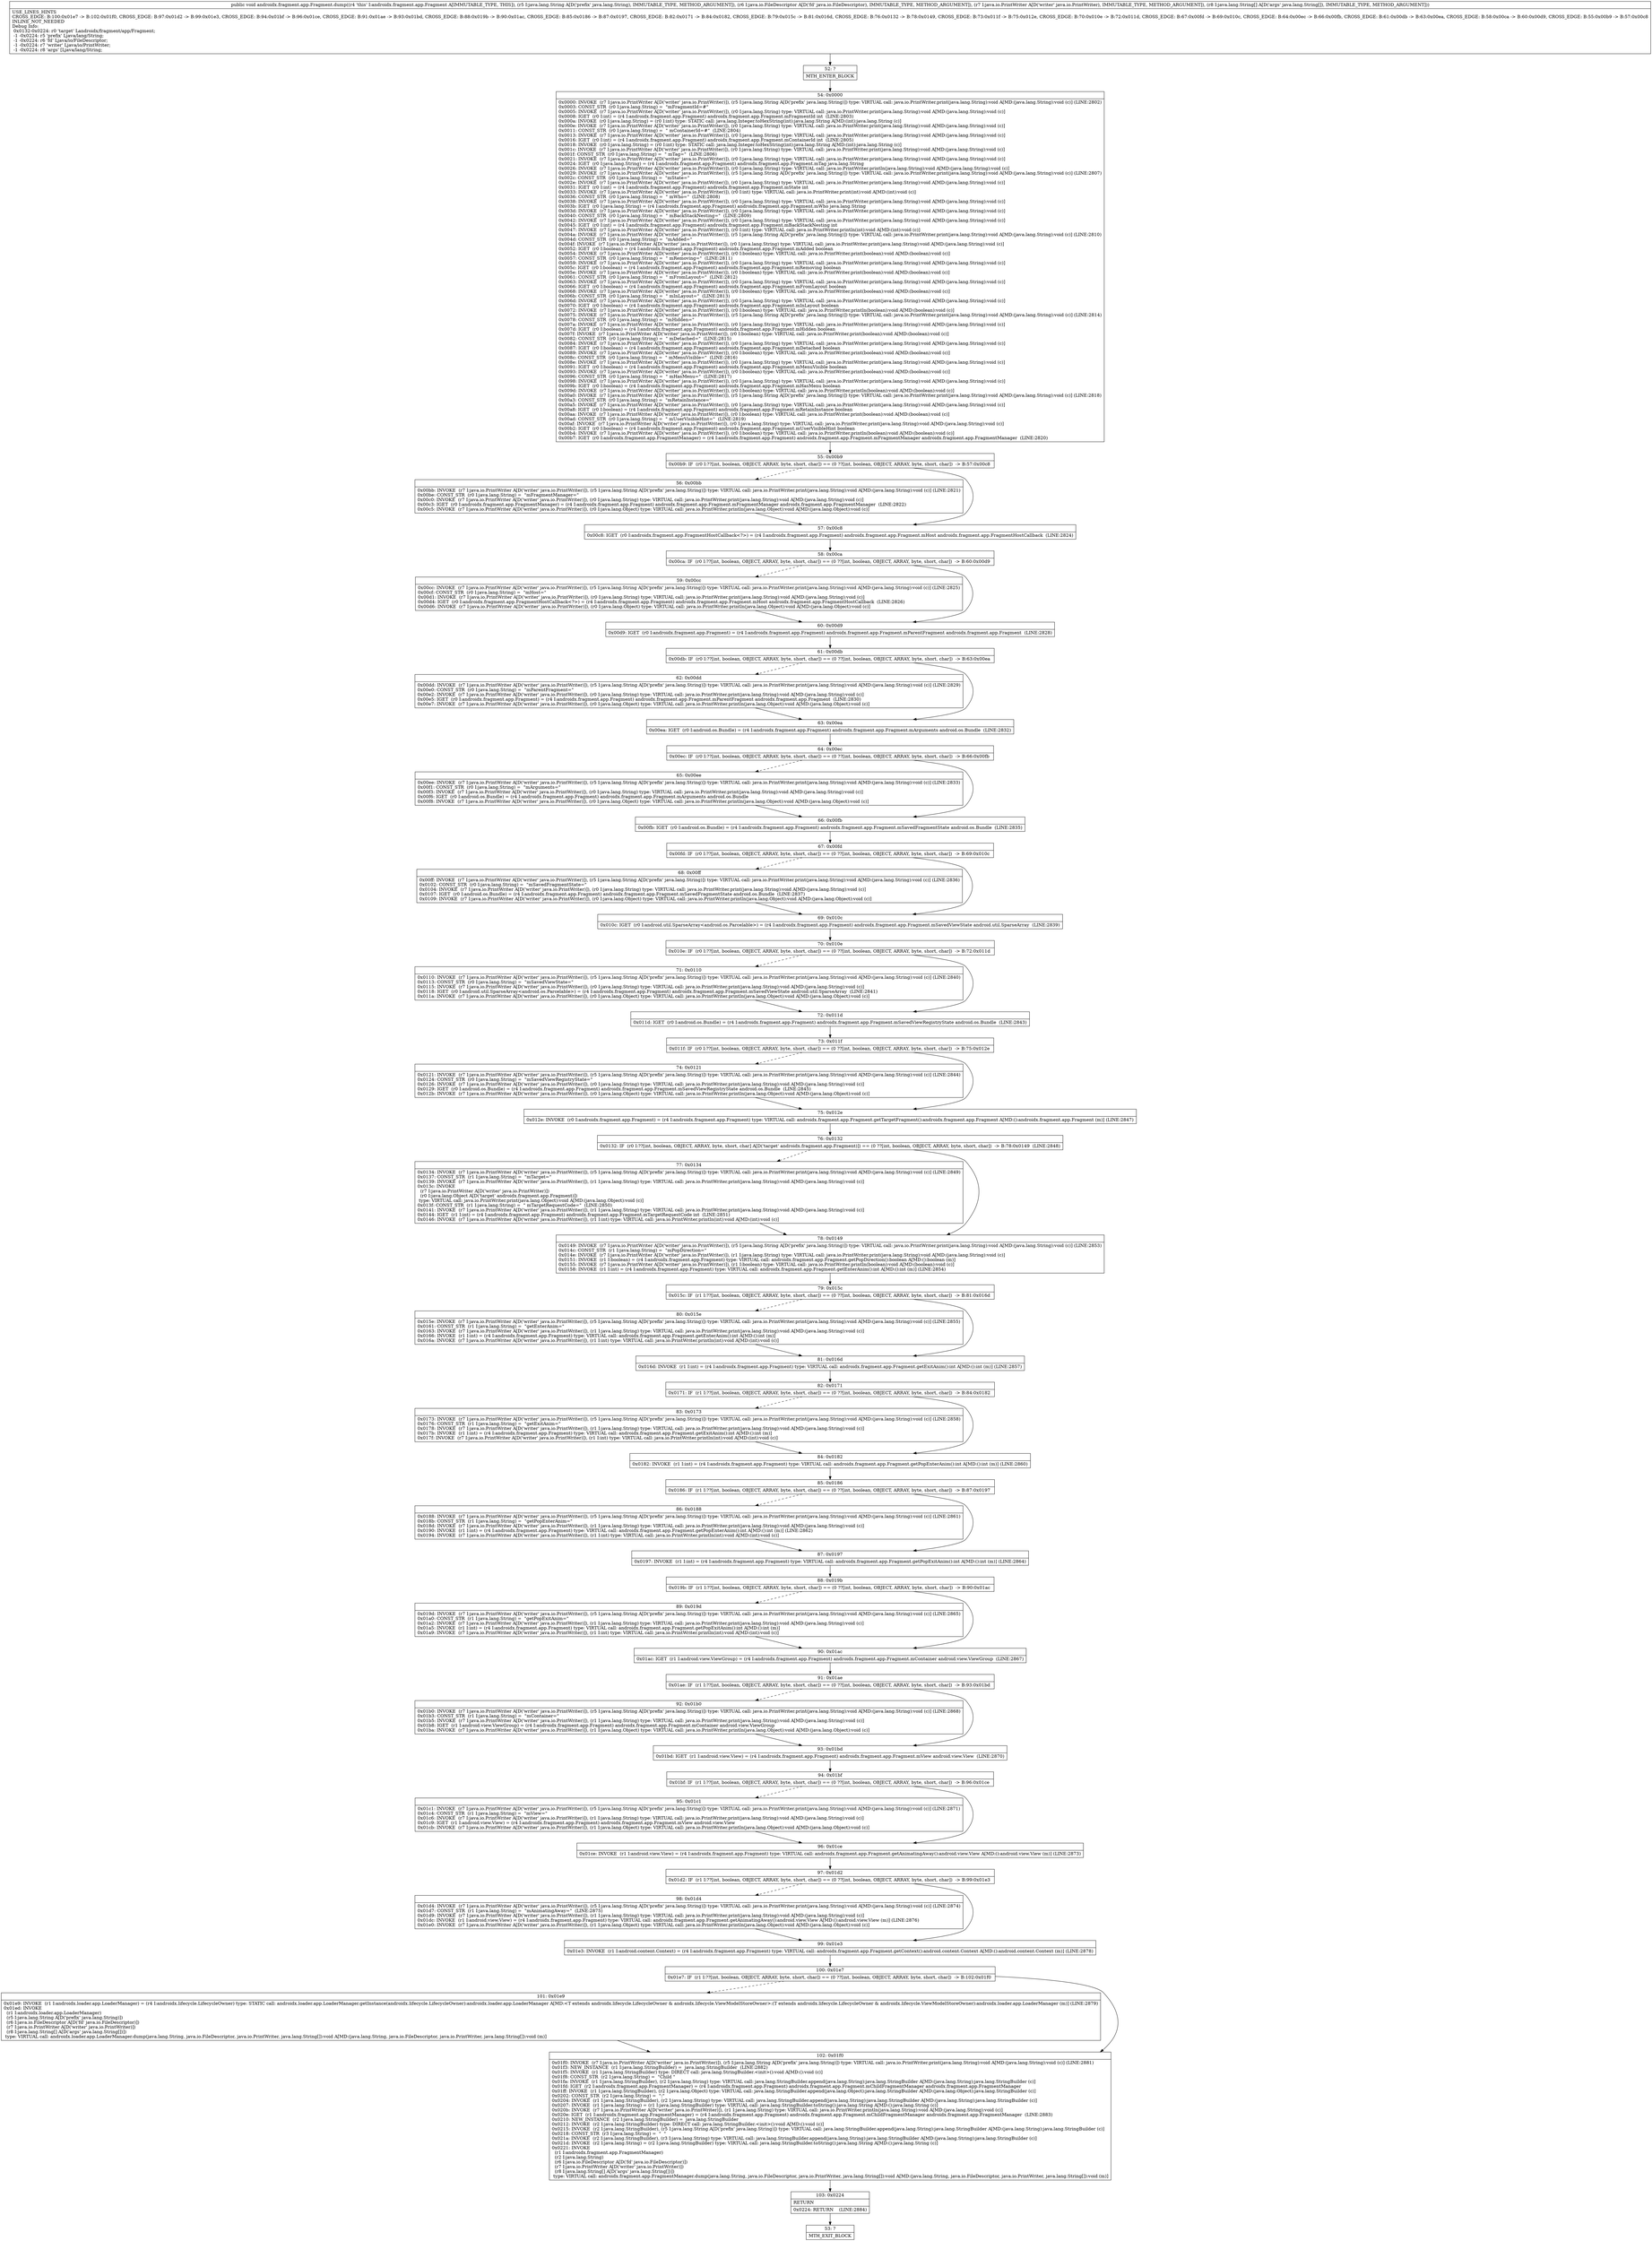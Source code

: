 digraph "CFG forandroidx.fragment.app.Fragment.dump(Ljava\/lang\/String;Ljava\/io\/FileDescriptor;Ljava\/io\/PrintWriter;[Ljava\/lang\/String;)V" {
Node_52 [shape=record,label="{52\:\ ?|MTH_ENTER_BLOCK\l}"];
Node_54 [shape=record,label="{54\:\ 0x0000|0x0000: INVOKE  (r7 I:java.io.PrintWriter A[D('writer' java.io.PrintWriter)]), (r5 I:java.lang.String A[D('prefix' java.lang.String)]) type: VIRTUAL call: java.io.PrintWriter.print(java.lang.String):void A[MD:(java.lang.String):void (c)] (LINE:2802)\l0x0003: CONST_STR  (r0 I:java.lang.String) =  \"mFragmentId=#\" \l0x0005: INVOKE  (r7 I:java.io.PrintWriter A[D('writer' java.io.PrintWriter)]), (r0 I:java.lang.String) type: VIRTUAL call: java.io.PrintWriter.print(java.lang.String):void A[MD:(java.lang.String):void (c)]\l0x0008: IGET  (r0 I:int) = (r4 I:androidx.fragment.app.Fragment) androidx.fragment.app.Fragment.mFragmentId int  (LINE:2803)\l0x000a: INVOKE  (r0 I:java.lang.String) = (r0 I:int) type: STATIC call: java.lang.Integer.toHexString(int):java.lang.String A[MD:(int):java.lang.String (c)]\l0x000e: INVOKE  (r7 I:java.io.PrintWriter A[D('writer' java.io.PrintWriter)]), (r0 I:java.lang.String) type: VIRTUAL call: java.io.PrintWriter.print(java.lang.String):void A[MD:(java.lang.String):void (c)]\l0x0011: CONST_STR  (r0 I:java.lang.String) =  \" mContainerId=#\"  (LINE:2804)\l0x0013: INVOKE  (r7 I:java.io.PrintWriter A[D('writer' java.io.PrintWriter)]), (r0 I:java.lang.String) type: VIRTUAL call: java.io.PrintWriter.print(java.lang.String):void A[MD:(java.lang.String):void (c)]\l0x0016: IGET  (r0 I:int) = (r4 I:androidx.fragment.app.Fragment) androidx.fragment.app.Fragment.mContainerId int  (LINE:2805)\l0x0018: INVOKE  (r0 I:java.lang.String) = (r0 I:int) type: STATIC call: java.lang.Integer.toHexString(int):java.lang.String A[MD:(int):java.lang.String (c)]\l0x001c: INVOKE  (r7 I:java.io.PrintWriter A[D('writer' java.io.PrintWriter)]), (r0 I:java.lang.String) type: VIRTUAL call: java.io.PrintWriter.print(java.lang.String):void A[MD:(java.lang.String):void (c)]\l0x001f: CONST_STR  (r0 I:java.lang.String) =  \" mTag=\"  (LINE:2806)\l0x0021: INVOKE  (r7 I:java.io.PrintWriter A[D('writer' java.io.PrintWriter)]), (r0 I:java.lang.String) type: VIRTUAL call: java.io.PrintWriter.print(java.lang.String):void A[MD:(java.lang.String):void (c)]\l0x0024: IGET  (r0 I:java.lang.String) = (r4 I:androidx.fragment.app.Fragment) androidx.fragment.app.Fragment.mTag java.lang.String \l0x0026: INVOKE  (r7 I:java.io.PrintWriter A[D('writer' java.io.PrintWriter)]), (r0 I:java.lang.String) type: VIRTUAL call: java.io.PrintWriter.println(java.lang.String):void A[MD:(java.lang.String):void (c)]\l0x0029: INVOKE  (r7 I:java.io.PrintWriter A[D('writer' java.io.PrintWriter)]), (r5 I:java.lang.String A[D('prefix' java.lang.String)]) type: VIRTUAL call: java.io.PrintWriter.print(java.lang.String):void A[MD:(java.lang.String):void (c)] (LINE:2807)\l0x002c: CONST_STR  (r0 I:java.lang.String) =  \"mState=\" \l0x002e: INVOKE  (r7 I:java.io.PrintWriter A[D('writer' java.io.PrintWriter)]), (r0 I:java.lang.String) type: VIRTUAL call: java.io.PrintWriter.print(java.lang.String):void A[MD:(java.lang.String):void (c)]\l0x0031: IGET  (r0 I:int) = (r4 I:androidx.fragment.app.Fragment) androidx.fragment.app.Fragment.mState int \l0x0033: INVOKE  (r7 I:java.io.PrintWriter A[D('writer' java.io.PrintWriter)]), (r0 I:int) type: VIRTUAL call: java.io.PrintWriter.print(int):void A[MD:(int):void (c)]\l0x0036: CONST_STR  (r0 I:java.lang.String) =  \" mWho=\"  (LINE:2808)\l0x0038: INVOKE  (r7 I:java.io.PrintWriter A[D('writer' java.io.PrintWriter)]), (r0 I:java.lang.String) type: VIRTUAL call: java.io.PrintWriter.print(java.lang.String):void A[MD:(java.lang.String):void (c)]\l0x003b: IGET  (r0 I:java.lang.String) = (r4 I:androidx.fragment.app.Fragment) androidx.fragment.app.Fragment.mWho java.lang.String \l0x003d: INVOKE  (r7 I:java.io.PrintWriter A[D('writer' java.io.PrintWriter)]), (r0 I:java.lang.String) type: VIRTUAL call: java.io.PrintWriter.print(java.lang.String):void A[MD:(java.lang.String):void (c)]\l0x0040: CONST_STR  (r0 I:java.lang.String) =  \" mBackStackNesting=\"  (LINE:2809)\l0x0042: INVOKE  (r7 I:java.io.PrintWriter A[D('writer' java.io.PrintWriter)]), (r0 I:java.lang.String) type: VIRTUAL call: java.io.PrintWriter.print(java.lang.String):void A[MD:(java.lang.String):void (c)]\l0x0045: IGET  (r0 I:int) = (r4 I:androidx.fragment.app.Fragment) androidx.fragment.app.Fragment.mBackStackNesting int \l0x0047: INVOKE  (r7 I:java.io.PrintWriter A[D('writer' java.io.PrintWriter)]), (r0 I:int) type: VIRTUAL call: java.io.PrintWriter.println(int):void A[MD:(int):void (c)]\l0x004a: INVOKE  (r7 I:java.io.PrintWriter A[D('writer' java.io.PrintWriter)]), (r5 I:java.lang.String A[D('prefix' java.lang.String)]) type: VIRTUAL call: java.io.PrintWriter.print(java.lang.String):void A[MD:(java.lang.String):void (c)] (LINE:2810)\l0x004d: CONST_STR  (r0 I:java.lang.String) =  \"mAdded=\" \l0x004f: INVOKE  (r7 I:java.io.PrintWriter A[D('writer' java.io.PrintWriter)]), (r0 I:java.lang.String) type: VIRTUAL call: java.io.PrintWriter.print(java.lang.String):void A[MD:(java.lang.String):void (c)]\l0x0052: IGET  (r0 I:boolean) = (r4 I:androidx.fragment.app.Fragment) androidx.fragment.app.Fragment.mAdded boolean \l0x0054: INVOKE  (r7 I:java.io.PrintWriter A[D('writer' java.io.PrintWriter)]), (r0 I:boolean) type: VIRTUAL call: java.io.PrintWriter.print(boolean):void A[MD:(boolean):void (c)]\l0x0057: CONST_STR  (r0 I:java.lang.String) =  \" mRemoving=\"  (LINE:2811)\l0x0059: INVOKE  (r7 I:java.io.PrintWriter A[D('writer' java.io.PrintWriter)]), (r0 I:java.lang.String) type: VIRTUAL call: java.io.PrintWriter.print(java.lang.String):void A[MD:(java.lang.String):void (c)]\l0x005c: IGET  (r0 I:boolean) = (r4 I:androidx.fragment.app.Fragment) androidx.fragment.app.Fragment.mRemoving boolean \l0x005e: INVOKE  (r7 I:java.io.PrintWriter A[D('writer' java.io.PrintWriter)]), (r0 I:boolean) type: VIRTUAL call: java.io.PrintWriter.print(boolean):void A[MD:(boolean):void (c)]\l0x0061: CONST_STR  (r0 I:java.lang.String) =  \" mFromLayout=\"  (LINE:2812)\l0x0063: INVOKE  (r7 I:java.io.PrintWriter A[D('writer' java.io.PrintWriter)]), (r0 I:java.lang.String) type: VIRTUAL call: java.io.PrintWriter.print(java.lang.String):void A[MD:(java.lang.String):void (c)]\l0x0066: IGET  (r0 I:boolean) = (r4 I:androidx.fragment.app.Fragment) androidx.fragment.app.Fragment.mFromLayout boolean \l0x0068: INVOKE  (r7 I:java.io.PrintWriter A[D('writer' java.io.PrintWriter)]), (r0 I:boolean) type: VIRTUAL call: java.io.PrintWriter.print(boolean):void A[MD:(boolean):void (c)]\l0x006b: CONST_STR  (r0 I:java.lang.String) =  \" mInLayout=\"  (LINE:2813)\l0x006d: INVOKE  (r7 I:java.io.PrintWriter A[D('writer' java.io.PrintWriter)]), (r0 I:java.lang.String) type: VIRTUAL call: java.io.PrintWriter.print(java.lang.String):void A[MD:(java.lang.String):void (c)]\l0x0070: IGET  (r0 I:boolean) = (r4 I:androidx.fragment.app.Fragment) androidx.fragment.app.Fragment.mInLayout boolean \l0x0072: INVOKE  (r7 I:java.io.PrintWriter A[D('writer' java.io.PrintWriter)]), (r0 I:boolean) type: VIRTUAL call: java.io.PrintWriter.println(boolean):void A[MD:(boolean):void (c)]\l0x0075: INVOKE  (r7 I:java.io.PrintWriter A[D('writer' java.io.PrintWriter)]), (r5 I:java.lang.String A[D('prefix' java.lang.String)]) type: VIRTUAL call: java.io.PrintWriter.print(java.lang.String):void A[MD:(java.lang.String):void (c)] (LINE:2814)\l0x0078: CONST_STR  (r0 I:java.lang.String) =  \"mHidden=\" \l0x007a: INVOKE  (r7 I:java.io.PrintWriter A[D('writer' java.io.PrintWriter)]), (r0 I:java.lang.String) type: VIRTUAL call: java.io.PrintWriter.print(java.lang.String):void A[MD:(java.lang.String):void (c)]\l0x007d: IGET  (r0 I:boolean) = (r4 I:androidx.fragment.app.Fragment) androidx.fragment.app.Fragment.mHidden boolean \l0x007f: INVOKE  (r7 I:java.io.PrintWriter A[D('writer' java.io.PrintWriter)]), (r0 I:boolean) type: VIRTUAL call: java.io.PrintWriter.print(boolean):void A[MD:(boolean):void (c)]\l0x0082: CONST_STR  (r0 I:java.lang.String) =  \" mDetached=\"  (LINE:2815)\l0x0084: INVOKE  (r7 I:java.io.PrintWriter A[D('writer' java.io.PrintWriter)]), (r0 I:java.lang.String) type: VIRTUAL call: java.io.PrintWriter.print(java.lang.String):void A[MD:(java.lang.String):void (c)]\l0x0087: IGET  (r0 I:boolean) = (r4 I:androidx.fragment.app.Fragment) androidx.fragment.app.Fragment.mDetached boolean \l0x0089: INVOKE  (r7 I:java.io.PrintWriter A[D('writer' java.io.PrintWriter)]), (r0 I:boolean) type: VIRTUAL call: java.io.PrintWriter.print(boolean):void A[MD:(boolean):void (c)]\l0x008c: CONST_STR  (r0 I:java.lang.String) =  \" mMenuVisible=\"  (LINE:2816)\l0x008e: INVOKE  (r7 I:java.io.PrintWriter A[D('writer' java.io.PrintWriter)]), (r0 I:java.lang.String) type: VIRTUAL call: java.io.PrintWriter.print(java.lang.String):void A[MD:(java.lang.String):void (c)]\l0x0091: IGET  (r0 I:boolean) = (r4 I:androidx.fragment.app.Fragment) androidx.fragment.app.Fragment.mMenuVisible boolean \l0x0093: INVOKE  (r7 I:java.io.PrintWriter A[D('writer' java.io.PrintWriter)]), (r0 I:boolean) type: VIRTUAL call: java.io.PrintWriter.print(boolean):void A[MD:(boolean):void (c)]\l0x0096: CONST_STR  (r0 I:java.lang.String) =  \" mHasMenu=\"  (LINE:2817)\l0x0098: INVOKE  (r7 I:java.io.PrintWriter A[D('writer' java.io.PrintWriter)]), (r0 I:java.lang.String) type: VIRTUAL call: java.io.PrintWriter.print(java.lang.String):void A[MD:(java.lang.String):void (c)]\l0x009b: IGET  (r0 I:boolean) = (r4 I:androidx.fragment.app.Fragment) androidx.fragment.app.Fragment.mHasMenu boolean \l0x009d: INVOKE  (r7 I:java.io.PrintWriter A[D('writer' java.io.PrintWriter)]), (r0 I:boolean) type: VIRTUAL call: java.io.PrintWriter.println(boolean):void A[MD:(boolean):void (c)]\l0x00a0: INVOKE  (r7 I:java.io.PrintWriter A[D('writer' java.io.PrintWriter)]), (r5 I:java.lang.String A[D('prefix' java.lang.String)]) type: VIRTUAL call: java.io.PrintWriter.print(java.lang.String):void A[MD:(java.lang.String):void (c)] (LINE:2818)\l0x00a3: CONST_STR  (r0 I:java.lang.String) =  \"mRetainInstance=\" \l0x00a5: INVOKE  (r7 I:java.io.PrintWriter A[D('writer' java.io.PrintWriter)]), (r0 I:java.lang.String) type: VIRTUAL call: java.io.PrintWriter.print(java.lang.String):void A[MD:(java.lang.String):void (c)]\l0x00a8: IGET  (r0 I:boolean) = (r4 I:androidx.fragment.app.Fragment) androidx.fragment.app.Fragment.mRetainInstance boolean \l0x00aa: INVOKE  (r7 I:java.io.PrintWriter A[D('writer' java.io.PrintWriter)]), (r0 I:boolean) type: VIRTUAL call: java.io.PrintWriter.print(boolean):void A[MD:(boolean):void (c)]\l0x00ad: CONST_STR  (r0 I:java.lang.String) =  \" mUserVisibleHint=\"  (LINE:2819)\l0x00af: INVOKE  (r7 I:java.io.PrintWriter A[D('writer' java.io.PrintWriter)]), (r0 I:java.lang.String) type: VIRTUAL call: java.io.PrintWriter.print(java.lang.String):void A[MD:(java.lang.String):void (c)]\l0x00b2: IGET  (r0 I:boolean) = (r4 I:androidx.fragment.app.Fragment) androidx.fragment.app.Fragment.mUserVisibleHint boolean \l0x00b4: INVOKE  (r7 I:java.io.PrintWriter A[D('writer' java.io.PrintWriter)]), (r0 I:boolean) type: VIRTUAL call: java.io.PrintWriter.println(boolean):void A[MD:(boolean):void (c)]\l0x00b7: IGET  (r0 I:androidx.fragment.app.FragmentManager) = (r4 I:androidx.fragment.app.Fragment) androidx.fragment.app.Fragment.mFragmentManager androidx.fragment.app.FragmentManager  (LINE:2820)\l}"];
Node_55 [shape=record,label="{55\:\ 0x00b9|0x00b9: IF  (r0 I:??[int, boolean, OBJECT, ARRAY, byte, short, char]) == (0 ??[int, boolean, OBJECT, ARRAY, byte, short, char])  \-\> B:57:0x00c8 \l}"];
Node_56 [shape=record,label="{56\:\ 0x00bb|0x00bb: INVOKE  (r7 I:java.io.PrintWriter A[D('writer' java.io.PrintWriter)]), (r5 I:java.lang.String A[D('prefix' java.lang.String)]) type: VIRTUAL call: java.io.PrintWriter.print(java.lang.String):void A[MD:(java.lang.String):void (c)] (LINE:2821)\l0x00be: CONST_STR  (r0 I:java.lang.String) =  \"mFragmentManager=\" \l0x00c0: INVOKE  (r7 I:java.io.PrintWriter A[D('writer' java.io.PrintWriter)]), (r0 I:java.lang.String) type: VIRTUAL call: java.io.PrintWriter.print(java.lang.String):void A[MD:(java.lang.String):void (c)]\l0x00c3: IGET  (r0 I:androidx.fragment.app.FragmentManager) = (r4 I:androidx.fragment.app.Fragment) androidx.fragment.app.Fragment.mFragmentManager androidx.fragment.app.FragmentManager  (LINE:2822)\l0x00c5: INVOKE  (r7 I:java.io.PrintWriter A[D('writer' java.io.PrintWriter)]), (r0 I:java.lang.Object) type: VIRTUAL call: java.io.PrintWriter.println(java.lang.Object):void A[MD:(java.lang.Object):void (c)]\l}"];
Node_57 [shape=record,label="{57\:\ 0x00c8|0x00c8: IGET  (r0 I:androidx.fragment.app.FragmentHostCallback\<?\>) = (r4 I:androidx.fragment.app.Fragment) androidx.fragment.app.Fragment.mHost androidx.fragment.app.FragmentHostCallback  (LINE:2824)\l}"];
Node_58 [shape=record,label="{58\:\ 0x00ca|0x00ca: IF  (r0 I:??[int, boolean, OBJECT, ARRAY, byte, short, char]) == (0 ??[int, boolean, OBJECT, ARRAY, byte, short, char])  \-\> B:60:0x00d9 \l}"];
Node_59 [shape=record,label="{59\:\ 0x00cc|0x00cc: INVOKE  (r7 I:java.io.PrintWriter A[D('writer' java.io.PrintWriter)]), (r5 I:java.lang.String A[D('prefix' java.lang.String)]) type: VIRTUAL call: java.io.PrintWriter.print(java.lang.String):void A[MD:(java.lang.String):void (c)] (LINE:2825)\l0x00cf: CONST_STR  (r0 I:java.lang.String) =  \"mHost=\" \l0x00d1: INVOKE  (r7 I:java.io.PrintWriter A[D('writer' java.io.PrintWriter)]), (r0 I:java.lang.String) type: VIRTUAL call: java.io.PrintWriter.print(java.lang.String):void A[MD:(java.lang.String):void (c)]\l0x00d4: IGET  (r0 I:androidx.fragment.app.FragmentHostCallback\<?\>) = (r4 I:androidx.fragment.app.Fragment) androidx.fragment.app.Fragment.mHost androidx.fragment.app.FragmentHostCallback  (LINE:2826)\l0x00d6: INVOKE  (r7 I:java.io.PrintWriter A[D('writer' java.io.PrintWriter)]), (r0 I:java.lang.Object) type: VIRTUAL call: java.io.PrintWriter.println(java.lang.Object):void A[MD:(java.lang.Object):void (c)]\l}"];
Node_60 [shape=record,label="{60\:\ 0x00d9|0x00d9: IGET  (r0 I:androidx.fragment.app.Fragment) = (r4 I:androidx.fragment.app.Fragment) androidx.fragment.app.Fragment.mParentFragment androidx.fragment.app.Fragment  (LINE:2828)\l}"];
Node_61 [shape=record,label="{61\:\ 0x00db|0x00db: IF  (r0 I:??[int, boolean, OBJECT, ARRAY, byte, short, char]) == (0 ??[int, boolean, OBJECT, ARRAY, byte, short, char])  \-\> B:63:0x00ea \l}"];
Node_62 [shape=record,label="{62\:\ 0x00dd|0x00dd: INVOKE  (r7 I:java.io.PrintWriter A[D('writer' java.io.PrintWriter)]), (r5 I:java.lang.String A[D('prefix' java.lang.String)]) type: VIRTUAL call: java.io.PrintWriter.print(java.lang.String):void A[MD:(java.lang.String):void (c)] (LINE:2829)\l0x00e0: CONST_STR  (r0 I:java.lang.String) =  \"mParentFragment=\" \l0x00e2: INVOKE  (r7 I:java.io.PrintWriter A[D('writer' java.io.PrintWriter)]), (r0 I:java.lang.String) type: VIRTUAL call: java.io.PrintWriter.print(java.lang.String):void A[MD:(java.lang.String):void (c)]\l0x00e5: IGET  (r0 I:androidx.fragment.app.Fragment) = (r4 I:androidx.fragment.app.Fragment) androidx.fragment.app.Fragment.mParentFragment androidx.fragment.app.Fragment  (LINE:2830)\l0x00e7: INVOKE  (r7 I:java.io.PrintWriter A[D('writer' java.io.PrintWriter)]), (r0 I:java.lang.Object) type: VIRTUAL call: java.io.PrintWriter.println(java.lang.Object):void A[MD:(java.lang.Object):void (c)]\l}"];
Node_63 [shape=record,label="{63\:\ 0x00ea|0x00ea: IGET  (r0 I:android.os.Bundle) = (r4 I:androidx.fragment.app.Fragment) androidx.fragment.app.Fragment.mArguments android.os.Bundle  (LINE:2832)\l}"];
Node_64 [shape=record,label="{64\:\ 0x00ec|0x00ec: IF  (r0 I:??[int, boolean, OBJECT, ARRAY, byte, short, char]) == (0 ??[int, boolean, OBJECT, ARRAY, byte, short, char])  \-\> B:66:0x00fb \l}"];
Node_65 [shape=record,label="{65\:\ 0x00ee|0x00ee: INVOKE  (r7 I:java.io.PrintWriter A[D('writer' java.io.PrintWriter)]), (r5 I:java.lang.String A[D('prefix' java.lang.String)]) type: VIRTUAL call: java.io.PrintWriter.print(java.lang.String):void A[MD:(java.lang.String):void (c)] (LINE:2833)\l0x00f1: CONST_STR  (r0 I:java.lang.String) =  \"mArguments=\" \l0x00f3: INVOKE  (r7 I:java.io.PrintWriter A[D('writer' java.io.PrintWriter)]), (r0 I:java.lang.String) type: VIRTUAL call: java.io.PrintWriter.print(java.lang.String):void A[MD:(java.lang.String):void (c)]\l0x00f6: IGET  (r0 I:android.os.Bundle) = (r4 I:androidx.fragment.app.Fragment) androidx.fragment.app.Fragment.mArguments android.os.Bundle \l0x00f8: INVOKE  (r7 I:java.io.PrintWriter A[D('writer' java.io.PrintWriter)]), (r0 I:java.lang.Object) type: VIRTUAL call: java.io.PrintWriter.println(java.lang.Object):void A[MD:(java.lang.Object):void (c)]\l}"];
Node_66 [shape=record,label="{66\:\ 0x00fb|0x00fb: IGET  (r0 I:android.os.Bundle) = (r4 I:androidx.fragment.app.Fragment) androidx.fragment.app.Fragment.mSavedFragmentState android.os.Bundle  (LINE:2835)\l}"];
Node_67 [shape=record,label="{67\:\ 0x00fd|0x00fd: IF  (r0 I:??[int, boolean, OBJECT, ARRAY, byte, short, char]) == (0 ??[int, boolean, OBJECT, ARRAY, byte, short, char])  \-\> B:69:0x010c \l}"];
Node_68 [shape=record,label="{68\:\ 0x00ff|0x00ff: INVOKE  (r7 I:java.io.PrintWriter A[D('writer' java.io.PrintWriter)]), (r5 I:java.lang.String A[D('prefix' java.lang.String)]) type: VIRTUAL call: java.io.PrintWriter.print(java.lang.String):void A[MD:(java.lang.String):void (c)] (LINE:2836)\l0x0102: CONST_STR  (r0 I:java.lang.String) =  \"mSavedFragmentState=\" \l0x0104: INVOKE  (r7 I:java.io.PrintWriter A[D('writer' java.io.PrintWriter)]), (r0 I:java.lang.String) type: VIRTUAL call: java.io.PrintWriter.print(java.lang.String):void A[MD:(java.lang.String):void (c)]\l0x0107: IGET  (r0 I:android.os.Bundle) = (r4 I:androidx.fragment.app.Fragment) androidx.fragment.app.Fragment.mSavedFragmentState android.os.Bundle  (LINE:2837)\l0x0109: INVOKE  (r7 I:java.io.PrintWriter A[D('writer' java.io.PrintWriter)]), (r0 I:java.lang.Object) type: VIRTUAL call: java.io.PrintWriter.println(java.lang.Object):void A[MD:(java.lang.Object):void (c)]\l}"];
Node_69 [shape=record,label="{69\:\ 0x010c|0x010c: IGET  (r0 I:android.util.SparseArray\<android.os.Parcelable\>) = (r4 I:androidx.fragment.app.Fragment) androidx.fragment.app.Fragment.mSavedViewState android.util.SparseArray  (LINE:2839)\l}"];
Node_70 [shape=record,label="{70\:\ 0x010e|0x010e: IF  (r0 I:??[int, boolean, OBJECT, ARRAY, byte, short, char]) == (0 ??[int, boolean, OBJECT, ARRAY, byte, short, char])  \-\> B:72:0x011d \l}"];
Node_71 [shape=record,label="{71\:\ 0x0110|0x0110: INVOKE  (r7 I:java.io.PrintWriter A[D('writer' java.io.PrintWriter)]), (r5 I:java.lang.String A[D('prefix' java.lang.String)]) type: VIRTUAL call: java.io.PrintWriter.print(java.lang.String):void A[MD:(java.lang.String):void (c)] (LINE:2840)\l0x0113: CONST_STR  (r0 I:java.lang.String) =  \"mSavedViewState=\" \l0x0115: INVOKE  (r7 I:java.io.PrintWriter A[D('writer' java.io.PrintWriter)]), (r0 I:java.lang.String) type: VIRTUAL call: java.io.PrintWriter.print(java.lang.String):void A[MD:(java.lang.String):void (c)]\l0x0118: IGET  (r0 I:android.util.SparseArray\<android.os.Parcelable\>) = (r4 I:androidx.fragment.app.Fragment) androidx.fragment.app.Fragment.mSavedViewState android.util.SparseArray  (LINE:2841)\l0x011a: INVOKE  (r7 I:java.io.PrintWriter A[D('writer' java.io.PrintWriter)]), (r0 I:java.lang.Object) type: VIRTUAL call: java.io.PrintWriter.println(java.lang.Object):void A[MD:(java.lang.Object):void (c)]\l}"];
Node_72 [shape=record,label="{72\:\ 0x011d|0x011d: IGET  (r0 I:android.os.Bundle) = (r4 I:androidx.fragment.app.Fragment) androidx.fragment.app.Fragment.mSavedViewRegistryState android.os.Bundle  (LINE:2843)\l}"];
Node_73 [shape=record,label="{73\:\ 0x011f|0x011f: IF  (r0 I:??[int, boolean, OBJECT, ARRAY, byte, short, char]) == (0 ??[int, boolean, OBJECT, ARRAY, byte, short, char])  \-\> B:75:0x012e \l}"];
Node_74 [shape=record,label="{74\:\ 0x0121|0x0121: INVOKE  (r7 I:java.io.PrintWriter A[D('writer' java.io.PrintWriter)]), (r5 I:java.lang.String A[D('prefix' java.lang.String)]) type: VIRTUAL call: java.io.PrintWriter.print(java.lang.String):void A[MD:(java.lang.String):void (c)] (LINE:2844)\l0x0124: CONST_STR  (r0 I:java.lang.String) =  \"mSavedViewRegistryState=\" \l0x0126: INVOKE  (r7 I:java.io.PrintWriter A[D('writer' java.io.PrintWriter)]), (r0 I:java.lang.String) type: VIRTUAL call: java.io.PrintWriter.print(java.lang.String):void A[MD:(java.lang.String):void (c)]\l0x0129: IGET  (r0 I:android.os.Bundle) = (r4 I:androidx.fragment.app.Fragment) androidx.fragment.app.Fragment.mSavedViewRegistryState android.os.Bundle  (LINE:2845)\l0x012b: INVOKE  (r7 I:java.io.PrintWriter A[D('writer' java.io.PrintWriter)]), (r0 I:java.lang.Object) type: VIRTUAL call: java.io.PrintWriter.println(java.lang.Object):void A[MD:(java.lang.Object):void (c)]\l}"];
Node_75 [shape=record,label="{75\:\ 0x012e|0x012e: INVOKE  (r0 I:androidx.fragment.app.Fragment) = (r4 I:androidx.fragment.app.Fragment) type: VIRTUAL call: androidx.fragment.app.Fragment.getTargetFragment():androidx.fragment.app.Fragment A[MD:():androidx.fragment.app.Fragment (m)] (LINE:2847)\l}"];
Node_76 [shape=record,label="{76\:\ 0x0132|0x0132: IF  (r0 I:??[int, boolean, OBJECT, ARRAY, byte, short, char] A[D('target' androidx.fragment.app.Fragment)]) == (0 ??[int, boolean, OBJECT, ARRAY, byte, short, char])  \-\> B:78:0x0149  (LINE:2848)\l}"];
Node_77 [shape=record,label="{77\:\ 0x0134|0x0134: INVOKE  (r7 I:java.io.PrintWriter A[D('writer' java.io.PrintWriter)]), (r5 I:java.lang.String A[D('prefix' java.lang.String)]) type: VIRTUAL call: java.io.PrintWriter.print(java.lang.String):void A[MD:(java.lang.String):void (c)] (LINE:2849)\l0x0137: CONST_STR  (r1 I:java.lang.String) =  \"mTarget=\" \l0x0139: INVOKE  (r7 I:java.io.PrintWriter A[D('writer' java.io.PrintWriter)]), (r1 I:java.lang.String) type: VIRTUAL call: java.io.PrintWriter.print(java.lang.String):void A[MD:(java.lang.String):void (c)]\l0x013c: INVOKE  \l  (r7 I:java.io.PrintWriter A[D('writer' java.io.PrintWriter)])\l  (r0 I:java.lang.Object A[D('target' androidx.fragment.app.Fragment)])\l type: VIRTUAL call: java.io.PrintWriter.print(java.lang.Object):void A[MD:(java.lang.Object):void (c)]\l0x013f: CONST_STR  (r1 I:java.lang.String) =  \" mTargetRequestCode=\"  (LINE:2850)\l0x0141: INVOKE  (r7 I:java.io.PrintWriter A[D('writer' java.io.PrintWriter)]), (r1 I:java.lang.String) type: VIRTUAL call: java.io.PrintWriter.print(java.lang.String):void A[MD:(java.lang.String):void (c)]\l0x0144: IGET  (r1 I:int) = (r4 I:androidx.fragment.app.Fragment) androidx.fragment.app.Fragment.mTargetRequestCode int  (LINE:2851)\l0x0146: INVOKE  (r7 I:java.io.PrintWriter A[D('writer' java.io.PrintWriter)]), (r1 I:int) type: VIRTUAL call: java.io.PrintWriter.println(int):void A[MD:(int):void (c)]\l}"];
Node_78 [shape=record,label="{78\:\ 0x0149|0x0149: INVOKE  (r7 I:java.io.PrintWriter A[D('writer' java.io.PrintWriter)]), (r5 I:java.lang.String A[D('prefix' java.lang.String)]) type: VIRTUAL call: java.io.PrintWriter.print(java.lang.String):void A[MD:(java.lang.String):void (c)] (LINE:2853)\l0x014c: CONST_STR  (r1 I:java.lang.String) =  \"mPopDirection=\" \l0x014e: INVOKE  (r7 I:java.io.PrintWriter A[D('writer' java.io.PrintWriter)]), (r1 I:java.lang.String) type: VIRTUAL call: java.io.PrintWriter.print(java.lang.String):void A[MD:(java.lang.String):void (c)]\l0x0151: INVOKE  (r1 I:boolean) = (r4 I:androidx.fragment.app.Fragment) type: VIRTUAL call: androidx.fragment.app.Fragment.getPopDirection():boolean A[MD:():boolean (m)]\l0x0155: INVOKE  (r7 I:java.io.PrintWriter A[D('writer' java.io.PrintWriter)]), (r1 I:boolean) type: VIRTUAL call: java.io.PrintWriter.println(boolean):void A[MD:(boolean):void (c)]\l0x0158: INVOKE  (r1 I:int) = (r4 I:androidx.fragment.app.Fragment) type: VIRTUAL call: androidx.fragment.app.Fragment.getEnterAnim():int A[MD:():int (m)] (LINE:2854)\l}"];
Node_79 [shape=record,label="{79\:\ 0x015c|0x015c: IF  (r1 I:??[int, boolean, OBJECT, ARRAY, byte, short, char]) == (0 ??[int, boolean, OBJECT, ARRAY, byte, short, char])  \-\> B:81:0x016d \l}"];
Node_80 [shape=record,label="{80\:\ 0x015e|0x015e: INVOKE  (r7 I:java.io.PrintWriter A[D('writer' java.io.PrintWriter)]), (r5 I:java.lang.String A[D('prefix' java.lang.String)]) type: VIRTUAL call: java.io.PrintWriter.print(java.lang.String):void A[MD:(java.lang.String):void (c)] (LINE:2855)\l0x0161: CONST_STR  (r1 I:java.lang.String) =  \"getEnterAnim=\" \l0x0163: INVOKE  (r7 I:java.io.PrintWriter A[D('writer' java.io.PrintWriter)]), (r1 I:java.lang.String) type: VIRTUAL call: java.io.PrintWriter.print(java.lang.String):void A[MD:(java.lang.String):void (c)]\l0x0166: INVOKE  (r1 I:int) = (r4 I:androidx.fragment.app.Fragment) type: VIRTUAL call: androidx.fragment.app.Fragment.getEnterAnim():int A[MD:():int (m)]\l0x016a: INVOKE  (r7 I:java.io.PrintWriter A[D('writer' java.io.PrintWriter)]), (r1 I:int) type: VIRTUAL call: java.io.PrintWriter.println(int):void A[MD:(int):void (c)]\l}"];
Node_81 [shape=record,label="{81\:\ 0x016d|0x016d: INVOKE  (r1 I:int) = (r4 I:androidx.fragment.app.Fragment) type: VIRTUAL call: androidx.fragment.app.Fragment.getExitAnim():int A[MD:():int (m)] (LINE:2857)\l}"];
Node_82 [shape=record,label="{82\:\ 0x0171|0x0171: IF  (r1 I:??[int, boolean, OBJECT, ARRAY, byte, short, char]) == (0 ??[int, boolean, OBJECT, ARRAY, byte, short, char])  \-\> B:84:0x0182 \l}"];
Node_83 [shape=record,label="{83\:\ 0x0173|0x0173: INVOKE  (r7 I:java.io.PrintWriter A[D('writer' java.io.PrintWriter)]), (r5 I:java.lang.String A[D('prefix' java.lang.String)]) type: VIRTUAL call: java.io.PrintWriter.print(java.lang.String):void A[MD:(java.lang.String):void (c)] (LINE:2858)\l0x0176: CONST_STR  (r1 I:java.lang.String) =  \"getExitAnim=\" \l0x0178: INVOKE  (r7 I:java.io.PrintWriter A[D('writer' java.io.PrintWriter)]), (r1 I:java.lang.String) type: VIRTUAL call: java.io.PrintWriter.print(java.lang.String):void A[MD:(java.lang.String):void (c)]\l0x017b: INVOKE  (r1 I:int) = (r4 I:androidx.fragment.app.Fragment) type: VIRTUAL call: androidx.fragment.app.Fragment.getExitAnim():int A[MD:():int (m)]\l0x017f: INVOKE  (r7 I:java.io.PrintWriter A[D('writer' java.io.PrintWriter)]), (r1 I:int) type: VIRTUAL call: java.io.PrintWriter.println(int):void A[MD:(int):void (c)]\l}"];
Node_84 [shape=record,label="{84\:\ 0x0182|0x0182: INVOKE  (r1 I:int) = (r4 I:androidx.fragment.app.Fragment) type: VIRTUAL call: androidx.fragment.app.Fragment.getPopEnterAnim():int A[MD:():int (m)] (LINE:2860)\l}"];
Node_85 [shape=record,label="{85\:\ 0x0186|0x0186: IF  (r1 I:??[int, boolean, OBJECT, ARRAY, byte, short, char]) == (0 ??[int, boolean, OBJECT, ARRAY, byte, short, char])  \-\> B:87:0x0197 \l}"];
Node_86 [shape=record,label="{86\:\ 0x0188|0x0188: INVOKE  (r7 I:java.io.PrintWriter A[D('writer' java.io.PrintWriter)]), (r5 I:java.lang.String A[D('prefix' java.lang.String)]) type: VIRTUAL call: java.io.PrintWriter.print(java.lang.String):void A[MD:(java.lang.String):void (c)] (LINE:2861)\l0x018b: CONST_STR  (r1 I:java.lang.String) =  \"getPopEnterAnim=\" \l0x018d: INVOKE  (r7 I:java.io.PrintWriter A[D('writer' java.io.PrintWriter)]), (r1 I:java.lang.String) type: VIRTUAL call: java.io.PrintWriter.print(java.lang.String):void A[MD:(java.lang.String):void (c)]\l0x0190: INVOKE  (r1 I:int) = (r4 I:androidx.fragment.app.Fragment) type: VIRTUAL call: androidx.fragment.app.Fragment.getPopEnterAnim():int A[MD:():int (m)] (LINE:2862)\l0x0194: INVOKE  (r7 I:java.io.PrintWriter A[D('writer' java.io.PrintWriter)]), (r1 I:int) type: VIRTUAL call: java.io.PrintWriter.println(int):void A[MD:(int):void (c)]\l}"];
Node_87 [shape=record,label="{87\:\ 0x0197|0x0197: INVOKE  (r1 I:int) = (r4 I:androidx.fragment.app.Fragment) type: VIRTUAL call: androidx.fragment.app.Fragment.getPopExitAnim():int A[MD:():int (m)] (LINE:2864)\l}"];
Node_88 [shape=record,label="{88\:\ 0x019b|0x019b: IF  (r1 I:??[int, boolean, OBJECT, ARRAY, byte, short, char]) == (0 ??[int, boolean, OBJECT, ARRAY, byte, short, char])  \-\> B:90:0x01ac \l}"];
Node_89 [shape=record,label="{89\:\ 0x019d|0x019d: INVOKE  (r7 I:java.io.PrintWriter A[D('writer' java.io.PrintWriter)]), (r5 I:java.lang.String A[D('prefix' java.lang.String)]) type: VIRTUAL call: java.io.PrintWriter.print(java.lang.String):void A[MD:(java.lang.String):void (c)] (LINE:2865)\l0x01a0: CONST_STR  (r1 I:java.lang.String) =  \"getPopExitAnim=\" \l0x01a2: INVOKE  (r7 I:java.io.PrintWriter A[D('writer' java.io.PrintWriter)]), (r1 I:java.lang.String) type: VIRTUAL call: java.io.PrintWriter.print(java.lang.String):void A[MD:(java.lang.String):void (c)]\l0x01a5: INVOKE  (r1 I:int) = (r4 I:androidx.fragment.app.Fragment) type: VIRTUAL call: androidx.fragment.app.Fragment.getPopExitAnim():int A[MD:():int (m)]\l0x01a9: INVOKE  (r7 I:java.io.PrintWriter A[D('writer' java.io.PrintWriter)]), (r1 I:int) type: VIRTUAL call: java.io.PrintWriter.println(int):void A[MD:(int):void (c)]\l}"];
Node_90 [shape=record,label="{90\:\ 0x01ac|0x01ac: IGET  (r1 I:android.view.ViewGroup) = (r4 I:androidx.fragment.app.Fragment) androidx.fragment.app.Fragment.mContainer android.view.ViewGroup  (LINE:2867)\l}"];
Node_91 [shape=record,label="{91\:\ 0x01ae|0x01ae: IF  (r1 I:??[int, boolean, OBJECT, ARRAY, byte, short, char]) == (0 ??[int, boolean, OBJECT, ARRAY, byte, short, char])  \-\> B:93:0x01bd \l}"];
Node_92 [shape=record,label="{92\:\ 0x01b0|0x01b0: INVOKE  (r7 I:java.io.PrintWriter A[D('writer' java.io.PrintWriter)]), (r5 I:java.lang.String A[D('prefix' java.lang.String)]) type: VIRTUAL call: java.io.PrintWriter.print(java.lang.String):void A[MD:(java.lang.String):void (c)] (LINE:2868)\l0x01b3: CONST_STR  (r1 I:java.lang.String) =  \"mContainer=\" \l0x01b5: INVOKE  (r7 I:java.io.PrintWriter A[D('writer' java.io.PrintWriter)]), (r1 I:java.lang.String) type: VIRTUAL call: java.io.PrintWriter.print(java.lang.String):void A[MD:(java.lang.String):void (c)]\l0x01b8: IGET  (r1 I:android.view.ViewGroup) = (r4 I:androidx.fragment.app.Fragment) androidx.fragment.app.Fragment.mContainer android.view.ViewGroup \l0x01ba: INVOKE  (r7 I:java.io.PrintWriter A[D('writer' java.io.PrintWriter)]), (r1 I:java.lang.Object) type: VIRTUAL call: java.io.PrintWriter.println(java.lang.Object):void A[MD:(java.lang.Object):void (c)]\l}"];
Node_93 [shape=record,label="{93\:\ 0x01bd|0x01bd: IGET  (r1 I:android.view.View) = (r4 I:androidx.fragment.app.Fragment) androidx.fragment.app.Fragment.mView android.view.View  (LINE:2870)\l}"];
Node_94 [shape=record,label="{94\:\ 0x01bf|0x01bf: IF  (r1 I:??[int, boolean, OBJECT, ARRAY, byte, short, char]) == (0 ??[int, boolean, OBJECT, ARRAY, byte, short, char])  \-\> B:96:0x01ce \l}"];
Node_95 [shape=record,label="{95\:\ 0x01c1|0x01c1: INVOKE  (r7 I:java.io.PrintWriter A[D('writer' java.io.PrintWriter)]), (r5 I:java.lang.String A[D('prefix' java.lang.String)]) type: VIRTUAL call: java.io.PrintWriter.print(java.lang.String):void A[MD:(java.lang.String):void (c)] (LINE:2871)\l0x01c4: CONST_STR  (r1 I:java.lang.String) =  \"mView=\" \l0x01c6: INVOKE  (r7 I:java.io.PrintWriter A[D('writer' java.io.PrintWriter)]), (r1 I:java.lang.String) type: VIRTUAL call: java.io.PrintWriter.print(java.lang.String):void A[MD:(java.lang.String):void (c)]\l0x01c9: IGET  (r1 I:android.view.View) = (r4 I:androidx.fragment.app.Fragment) androidx.fragment.app.Fragment.mView android.view.View \l0x01cb: INVOKE  (r7 I:java.io.PrintWriter A[D('writer' java.io.PrintWriter)]), (r1 I:java.lang.Object) type: VIRTUAL call: java.io.PrintWriter.println(java.lang.Object):void A[MD:(java.lang.Object):void (c)]\l}"];
Node_96 [shape=record,label="{96\:\ 0x01ce|0x01ce: INVOKE  (r1 I:android.view.View) = (r4 I:androidx.fragment.app.Fragment) type: VIRTUAL call: androidx.fragment.app.Fragment.getAnimatingAway():android.view.View A[MD:():android.view.View (m)] (LINE:2873)\l}"];
Node_97 [shape=record,label="{97\:\ 0x01d2|0x01d2: IF  (r1 I:??[int, boolean, OBJECT, ARRAY, byte, short, char]) == (0 ??[int, boolean, OBJECT, ARRAY, byte, short, char])  \-\> B:99:0x01e3 \l}"];
Node_98 [shape=record,label="{98\:\ 0x01d4|0x01d4: INVOKE  (r7 I:java.io.PrintWriter A[D('writer' java.io.PrintWriter)]), (r5 I:java.lang.String A[D('prefix' java.lang.String)]) type: VIRTUAL call: java.io.PrintWriter.print(java.lang.String):void A[MD:(java.lang.String):void (c)] (LINE:2874)\l0x01d7: CONST_STR  (r1 I:java.lang.String) =  \"mAnimatingAway=\"  (LINE:2875)\l0x01d9: INVOKE  (r7 I:java.io.PrintWriter A[D('writer' java.io.PrintWriter)]), (r1 I:java.lang.String) type: VIRTUAL call: java.io.PrintWriter.print(java.lang.String):void A[MD:(java.lang.String):void (c)]\l0x01dc: INVOKE  (r1 I:android.view.View) = (r4 I:androidx.fragment.app.Fragment) type: VIRTUAL call: androidx.fragment.app.Fragment.getAnimatingAway():android.view.View A[MD:():android.view.View (m)] (LINE:2876)\l0x01e0: INVOKE  (r7 I:java.io.PrintWriter A[D('writer' java.io.PrintWriter)]), (r1 I:java.lang.Object) type: VIRTUAL call: java.io.PrintWriter.println(java.lang.Object):void A[MD:(java.lang.Object):void (c)]\l}"];
Node_99 [shape=record,label="{99\:\ 0x01e3|0x01e3: INVOKE  (r1 I:android.content.Context) = (r4 I:androidx.fragment.app.Fragment) type: VIRTUAL call: androidx.fragment.app.Fragment.getContext():android.content.Context A[MD:():android.content.Context (m)] (LINE:2878)\l}"];
Node_100 [shape=record,label="{100\:\ 0x01e7|0x01e7: IF  (r1 I:??[int, boolean, OBJECT, ARRAY, byte, short, char]) == (0 ??[int, boolean, OBJECT, ARRAY, byte, short, char])  \-\> B:102:0x01f0 \l}"];
Node_101 [shape=record,label="{101\:\ 0x01e9|0x01e9: INVOKE  (r1 I:androidx.loader.app.LoaderManager) = (r4 I:androidx.lifecycle.LifecycleOwner) type: STATIC call: androidx.loader.app.LoaderManager.getInstance(androidx.lifecycle.LifecycleOwner):androidx.loader.app.LoaderManager A[MD:\<T extends androidx.lifecycle.LifecycleOwner & androidx.lifecycle.ViewModelStoreOwner\>:(T extends androidx.lifecycle.LifecycleOwner & androidx.lifecycle.ViewModelStoreOwner):androidx.loader.app.LoaderManager (m)] (LINE:2879)\l0x01ed: INVOKE  \l  (r1 I:androidx.loader.app.LoaderManager)\l  (r5 I:java.lang.String A[D('prefix' java.lang.String)])\l  (r6 I:java.io.FileDescriptor A[D('fd' java.io.FileDescriptor)])\l  (r7 I:java.io.PrintWriter A[D('writer' java.io.PrintWriter)])\l  (r8 I:java.lang.String[] A[D('args' java.lang.String[])])\l type: VIRTUAL call: androidx.loader.app.LoaderManager.dump(java.lang.String, java.io.FileDescriptor, java.io.PrintWriter, java.lang.String[]):void A[MD:(java.lang.String, java.io.FileDescriptor, java.io.PrintWriter, java.lang.String[]):void (m)]\l}"];
Node_102 [shape=record,label="{102\:\ 0x01f0|0x01f0: INVOKE  (r7 I:java.io.PrintWriter A[D('writer' java.io.PrintWriter)]), (r5 I:java.lang.String A[D('prefix' java.lang.String)]) type: VIRTUAL call: java.io.PrintWriter.print(java.lang.String):void A[MD:(java.lang.String):void (c)] (LINE:2881)\l0x01f3: NEW_INSTANCE  (r1 I:java.lang.StringBuilder) =  java.lang.StringBuilder  (LINE:2882)\l0x01f5: INVOKE  (r1 I:java.lang.StringBuilder) type: DIRECT call: java.lang.StringBuilder.\<init\>():void A[MD:():void (c)]\l0x01f8: CONST_STR  (r2 I:java.lang.String) =  \"Child \" \l0x01fa: INVOKE  (r1 I:java.lang.StringBuilder), (r2 I:java.lang.String) type: VIRTUAL call: java.lang.StringBuilder.append(java.lang.String):java.lang.StringBuilder A[MD:(java.lang.String):java.lang.StringBuilder (c)]\l0x01fd: IGET  (r2 I:androidx.fragment.app.FragmentManager) = (r4 I:androidx.fragment.app.Fragment) androidx.fragment.app.Fragment.mChildFragmentManager androidx.fragment.app.FragmentManager \l0x01ff: INVOKE  (r1 I:java.lang.StringBuilder), (r2 I:java.lang.Object) type: VIRTUAL call: java.lang.StringBuilder.append(java.lang.Object):java.lang.StringBuilder A[MD:(java.lang.Object):java.lang.StringBuilder (c)]\l0x0202: CONST_STR  (r2 I:java.lang.String) =  \":\" \l0x0204: INVOKE  (r1 I:java.lang.StringBuilder), (r2 I:java.lang.String) type: VIRTUAL call: java.lang.StringBuilder.append(java.lang.String):java.lang.StringBuilder A[MD:(java.lang.String):java.lang.StringBuilder (c)]\l0x0207: INVOKE  (r1 I:java.lang.String) = (r1 I:java.lang.StringBuilder) type: VIRTUAL call: java.lang.StringBuilder.toString():java.lang.String A[MD:():java.lang.String (c)]\l0x020b: INVOKE  (r7 I:java.io.PrintWriter A[D('writer' java.io.PrintWriter)]), (r1 I:java.lang.String) type: VIRTUAL call: java.io.PrintWriter.println(java.lang.String):void A[MD:(java.lang.String):void (c)]\l0x020e: IGET  (r1 I:androidx.fragment.app.FragmentManager) = (r4 I:androidx.fragment.app.Fragment) androidx.fragment.app.Fragment.mChildFragmentManager androidx.fragment.app.FragmentManager  (LINE:2883)\l0x0210: NEW_INSTANCE  (r2 I:java.lang.StringBuilder) =  java.lang.StringBuilder \l0x0212: INVOKE  (r2 I:java.lang.StringBuilder) type: DIRECT call: java.lang.StringBuilder.\<init\>():void A[MD:():void (c)]\l0x0215: INVOKE  (r2 I:java.lang.StringBuilder), (r5 I:java.lang.String A[D('prefix' java.lang.String)]) type: VIRTUAL call: java.lang.StringBuilder.append(java.lang.String):java.lang.StringBuilder A[MD:(java.lang.String):java.lang.StringBuilder (c)]\l0x0218: CONST_STR  (r3 I:java.lang.String) =  \"  \" \l0x021a: INVOKE  (r2 I:java.lang.StringBuilder), (r3 I:java.lang.String) type: VIRTUAL call: java.lang.StringBuilder.append(java.lang.String):java.lang.StringBuilder A[MD:(java.lang.String):java.lang.StringBuilder (c)]\l0x021d: INVOKE  (r2 I:java.lang.String) = (r2 I:java.lang.StringBuilder) type: VIRTUAL call: java.lang.StringBuilder.toString():java.lang.String A[MD:():java.lang.String (c)]\l0x0221: INVOKE  \l  (r1 I:androidx.fragment.app.FragmentManager)\l  (r2 I:java.lang.String)\l  (r6 I:java.io.FileDescriptor A[D('fd' java.io.FileDescriptor)])\l  (r7 I:java.io.PrintWriter A[D('writer' java.io.PrintWriter)])\l  (r8 I:java.lang.String[] A[D('args' java.lang.String[])])\l type: VIRTUAL call: androidx.fragment.app.FragmentManager.dump(java.lang.String, java.io.FileDescriptor, java.io.PrintWriter, java.lang.String[]):void A[MD:(java.lang.String, java.io.FileDescriptor, java.io.PrintWriter, java.lang.String[]):void (m)]\l}"];
Node_103 [shape=record,label="{103\:\ 0x0224|RETURN\l|0x0224: RETURN    (LINE:2884)\l}"];
Node_53 [shape=record,label="{53\:\ ?|MTH_EXIT_BLOCK\l}"];
MethodNode[shape=record,label="{public void androidx.fragment.app.Fragment.dump((r4 'this' I:androidx.fragment.app.Fragment A[IMMUTABLE_TYPE, THIS]), (r5 I:java.lang.String A[D('prefix' java.lang.String), IMMUTABLE_TYPE, METHOD_ARGUMENT]), (r6 I:java.io.FileDescriptor A[D('fd' java.io.FileDescriptor), IMMUTABLE_TYPE, METHOD_ARGUMENT]), (r7 I:java.io.PrintWriter A[D('writer' java.io.PrintWriter), IMMUTABLE_TYPE, METHOD_ARGUMENT]), (r8 I:java.lang.String[] A[D('args' java.lang.String[]), IMMUTABLE_TYPE, METHOD_ARGUMENT]))  | USE_LINES_HINTS\lCROSS_EDGE: B:100:0x01e7 \-\> B:102:0x01f0, CROSS_EDGE: B:97:0x01d2 \-\> B:99:0x01e3, CROSS_EDGE: B:94:0x01bf \-\> B:96:0x01ce, CROSS_EDGE: B:91:0x01ae \-\> B:93:0x01bd, CROSS_EDGE: B:88:0x019b \-\> B:90:0x01ac, CROSS_EDGE: B:85:0x0186 \-\> B:87:0x0197, CROSS_EDGE: B:82:0x0171 \-\> B:84:0x0182, CROSS_EDGE: B:79:0x015c \-\> B:81:0x016d, CROSS_EDGE: B:76:0x0132 \-\> B:78:0x0149, CROSS_EDGE: B:73:0x011f \-\> B:75:0x012e, CROSS_EDGE: B:70:0x010e \-\> B:72:0x011d, CROSS_EDGE: B:67:0x00fd \-\> B:69:0x010c, CROSS_EDGE: B:64:0x00ec \-\> B:66:0x00fb, CROSS_EDGE: B:61:0x00db \-\> B:63:0x00ea, CROSS_EDGE: B:58:0x00ca \-\> B:60:0x00d9, CROSS_EDGE: B:55:0x00b9 \-\> B:57:0x00c8\lINLINE_NOT_NEEDED\lDebug Info:\l  0x0132\-0x0224: r0 'target' Landroidx\/fragment\/app\/Fragment;\l  \-1 \-0x0224: r5 'prefix' Ljava\/lang\/String;\l  \-1 \-0x0224: r6 'fd' Ljava\/io\/FileDescriptor;\l  \-1 \-0x0224: r7 'writer' Ljava\/io\/PrintWriter;\l  \-1 \-0x0224: r8 'args' [Ljava\/lang\/String;\l}"];
MethodNode -> Node_52;Node_52 -> Node_54;
Node_54 -> Node_55;
Node_55 -> Node_56[style=dashed];
Node_55 -> Node_57;
Node_56 -> Node_57;
Node_57 -> Node_58;
Node_58 -> Node_59[style=dashed];
Node_58 -> Node_60;
Node_59 -> Node_60;
Node_60 -> Node_61;
Node_61 -> Node_62[style=dashed];
Node_61 -> Node_63;
Node_62 -> Node_63;
Node_63 -> Node_64;
Node_64 -> Node_65[style=dashed];
Node_64 -> Node_66;
Node_65 -> Node_66;
Node_66 -> Node_67;
Node_67 -> Node_68[style=dashed];
Node_67 -> Node_69;
Node_68 -> Node_69;
Node_69 -> Node_70;
Node_70 -> Node_71[style=dashed];
Node_70 -> Node_72;
Node_71 -> Node_72;
Node_72 -> Node_73;
Node_73 -> Node_74[style=dashed];
Node_73 -> Node_75;
Node_74 -> Node_75;
Node_75 -> Node_76;
Node_76 -> Node_77[style=dashed];
Node_76 -> Node_78;
Node_77 -> Node_78;
Node_78 -> Node_79;
Node_79 -> Node_80[style=dashed];
Node_79 -> Node_81;
Node_80 -> Node_81;
Node_81 -> Node_82;
Node_82 -> Node_83[style=dashed];
Node_82 -> Node_84;
Node_83 -> Node_84;
Node_84 -> Node_85;
Node_85 -> Node_86[style=dashed];
Node_85 -> Node_87;
Node_86 -> Node_87;
Node_87 -> Node_88;
Node_88 -> Node_89[style=dashed];
Node_88 -> Node_90;
Node_89 -> Node_90;
Node_90 -> Node_91;
Node_91 -> Node_92[style=dashed];
Node_91 -> Node_93;
Node_92 -> Node_93;
Node_93 -> Node_94;
Node_94 -> Node_95[style=dashed];
Node_94 -> Node_96;
Node_95 -> Node_96;
Node_96 -> Node_97;
Node_97 -> Node_98[style=dashed];
Node_97 -> Node_99;
Node_98 -> Node_99;
Node_99 -> Node_100;
Node_100 -> Node_101[style=dashed];
Node_100 -> Node_102;
Node_101 -> Node_102;
Node_102 -> Node_103;
Node_103 -> Node_53;
}

